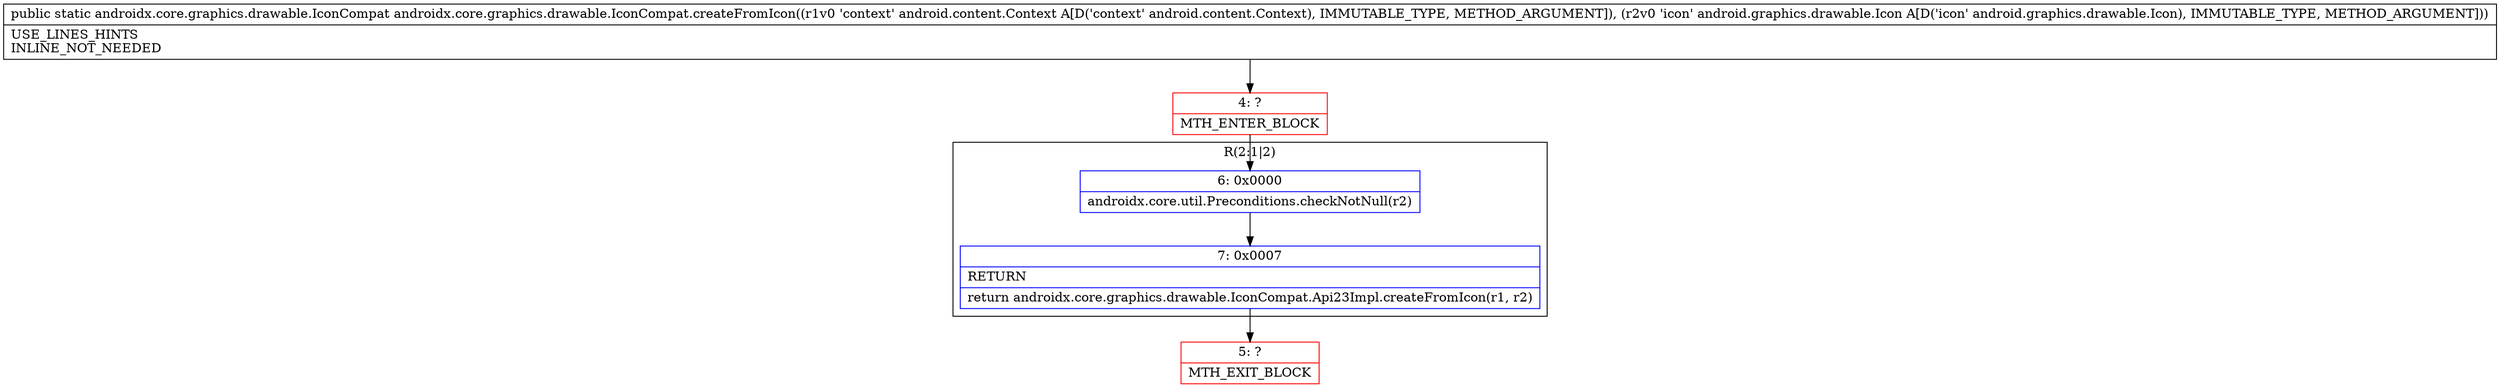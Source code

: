 digraph "CFG forandroidx.core.graphics.drawable.IconCompat.createFromIcon(Landroid\/content\/Context;Landroid\/graphics\/drawable\/Icon;)Landroidx\/core\/graphics\/drawable\/IconCompat;" {
subgraph cluster_Region_394340961 {
label = "R(2:1|2)";
node [shape=record,color=blue];
Node_6 [shape=record,label="{6\:\ 0x0000|androidx.core.util.Preconditions.checkNotNull(r2)\l}"];
Node_7 [shape=record,label="{7\:\ 0x0007|RETURN\l|return androidx.core.graphics.drawable.IconCompat.Api23Impl.createFromIcon(r1, r2)\l}"];
}
Node_4 [shape=record,color=red,label="{4\:\ ?|MTH_ENTER_BLOCK\l}"];
Node_5 [shape=record,color=red,label="{5\:\ ?|MTH_EXIT_BLOCK\l}"];
MethodNode[shape=record,label="{public static androidx.core.graphics.drawable.IconCompat androidx.core.graphics.drawable.IconCompat.createFromIcon((r1v0 'context' android.content.Context A[D('context' android.content.Context), IMMUTABLE_TYPE, METHOD_ARGUMENT]), (r2v0 'icon' android.graphics.drawable.Icon A[D('icon' android.graphics.drawable.Icon), IMMUTABLE_TYPE, METHOD_ARGUMENT]))  | USE_LINES_HINTS\lINLINE_NOT_NEEDED\l}"];
MethodNode -> Node_4;Node_6 -> Node_7;
Node_7 -> Node_5;
Node_4 -> Node_6;
}

